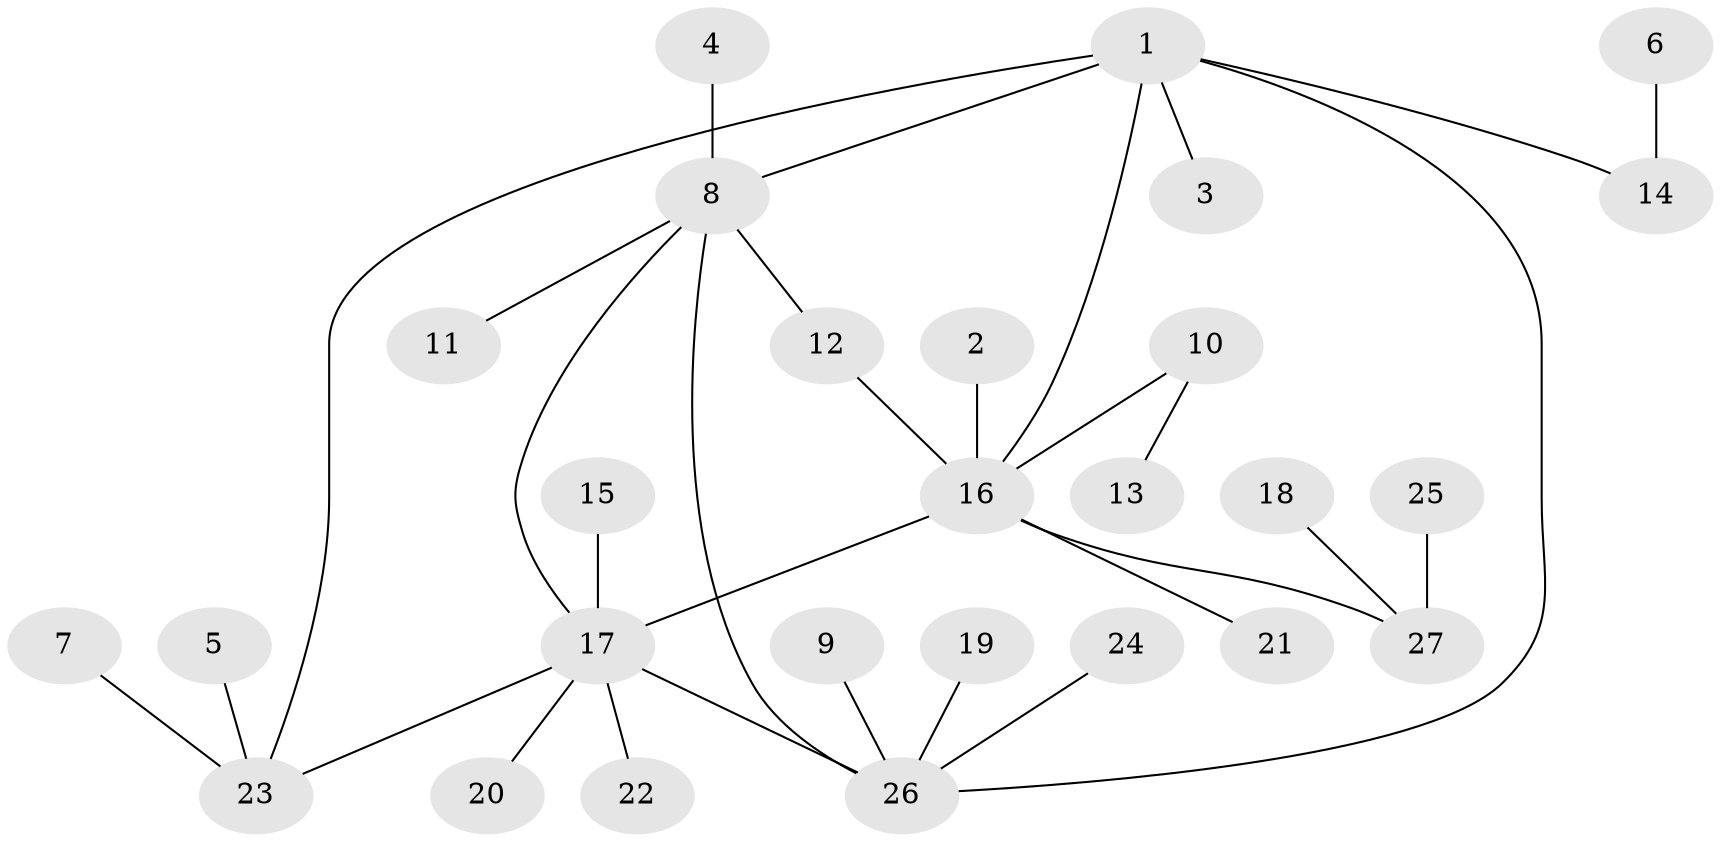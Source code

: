 // original degree distribution, {3: 0.09259259259259259, 8: 0.018518518518518517, 6: 0.07407407407407407, 4: 0.037037037037037035, 9: 0.018518518518518517, 2: 0.16666666666666666, 1: 0.5740740740740741, 5: 0.018518518518518517}
// Generated by graph-tools (version 1.1) at 2025/50/03/09/25 03:50:27]
// undirected, 27 vertices, 31 edges
graph export_dot {
graph [start="1"]
  node [color=gray90,style=filled];
  1;
  2;
  3;
  4;
  5;
  6;
  7;
  8;
  9;
  10;
  11;
  12;
  13;
  14;
  15;
  16;
  17;
  18;
  19;
  20;
  21;
  22;
  23;
  24;
  25;
  26;
  27;
  1 -- 3 [weight=1.0];
  1 -- 8 [weight=1.0];
  1 -- 14 [weight=1.0];
  1 -- 16 [weight=1.0];
  1 -- 23 [weight=1.0];
  1 -- 26 [weight=1.0];
  2 -- 16 [weight=1.0];
  4 -- 8 [weight=1.0];
  5 -- 23 [weight=1.0];
  6 -- 14 [weight=1.0];
  7 -- 23 [weight=1.0];
  8 -- 11 [weight=1.0];
  8 -- 12 [weight=1.0];
  8 -- 17 [weight=1.0];
  8 -- 26 [weight=1.0];
  9 -- 26 [weight=1.0];
  10 -- 13 [weight=1.0];
  10 -- 16 [weight=1.0];
  12 -- 16 [weight=1.0];
  15 -- 17 [weight=1.0];
  16 -- 17 [weight=1.0];
  16 -- 21 [weight=1.0];
  16 -- 27 [weight=1.0];
  17 -- 20 [weight=1.0];
  17 -- 22 [weight=1.0];
  17 -- 23 [weight=1.0];
  17 -- 26 [weight=1.0];
  18 -- 27 [weight=1.0];
  19 -- 26 [weight=1.0];
  24 -- 26 [weight=1.0];
  25 -- 27 [weight=1.0];
}
